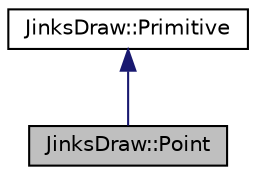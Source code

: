 digraph "JinksDraw::Point"
{
 // LATEX_PDF_SIZE
  edge [fontname="Helvetica",fontsize="10",labelfontname="Helvetica",labelfontsize="10"];
  node [fontname="Helvetica",fontsize="10",shape=record];
  Node2 [label="JinksDraw::Point",height=0.2,width=0.4,color="black", fillcolor="grey75", style="filled", fontcolor="black",tooltip="This class models a point in 2D space with an x and a y coordinate."];
  Node3 -> Node2 [dir="back",color="midnightblue",fontsize="10",style="solid",fontname="Helvetica"];
  Node3 [label="JinksDraw::Primitive",height=0.2,width=0.4,color="black", fillcolor="white", style="filled",URL="$class_jinks_draw_1_1_primitive.html",tooltip="Empty class that all primitives inhert from. Useful for making lists."];
}
